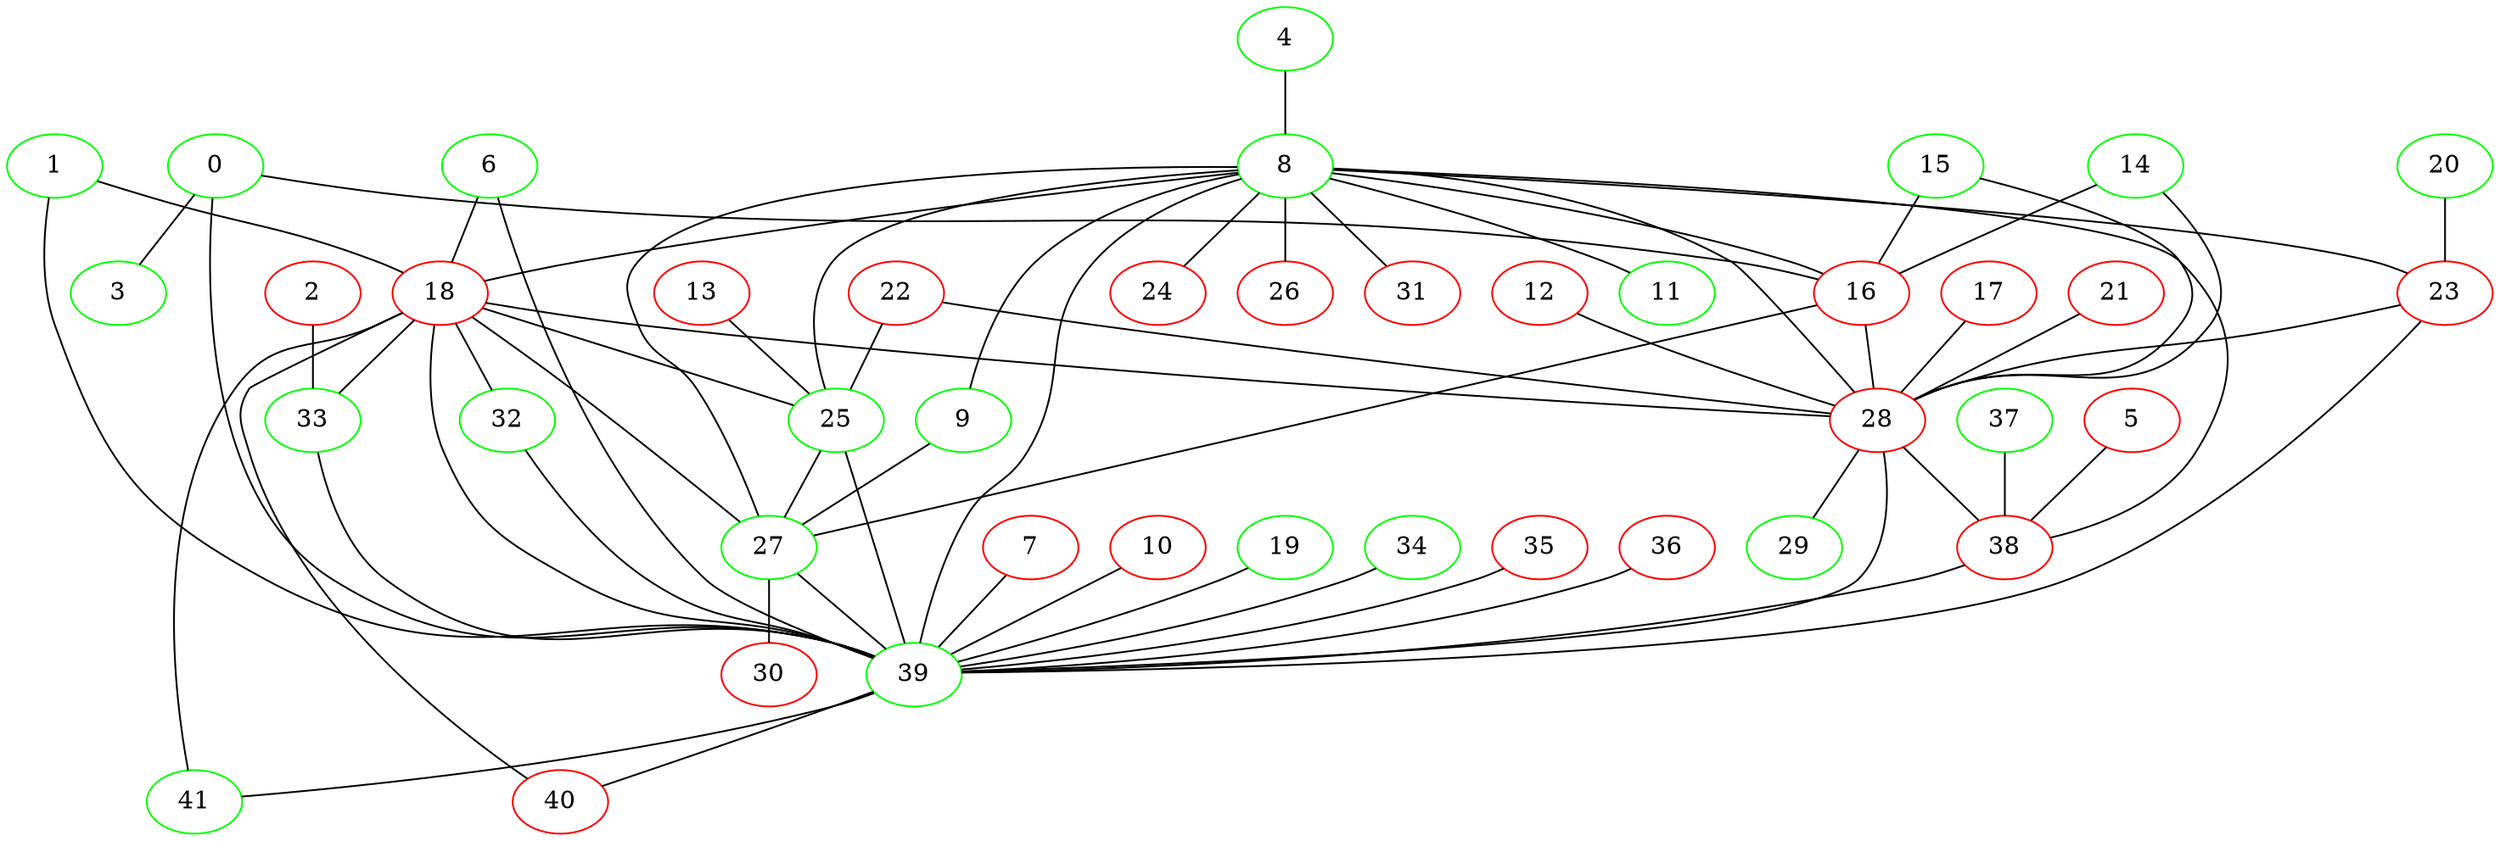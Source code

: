 strict graph W {
	graph [name=W];
	0	 [color=green];
	3	 [color=green];
	0 -- 3;
	16	 [color=red];
	0 -- 16;
	39	 [color=green];
	0 -- 39;
	1	 [color=green];
	18	 [color=red];
	1 -- 18;
	1 -- 39;
	2	 [color=red];
	33	 [color=green];
	2 -- 33;
	4	 [color=green];
	8	 [color=green];
	4 -- 8;
	5	 [color=red];
	38	 [color=red];
	5 -- 38;
	6	 [color=green];
	6 -- 18;
	6 -- 39;
	7	 [color=red];
	7 -- 39;
	9	 [color=green];
	8 -- 9;
	11	 [color=green];
	8 -- 11;
	8 -- 16;
	8 -- 18;
	23	 [color=red];
	8 -- 23;
	24	 [color=red];
	8 -- 24;
	25	 [color=green];
	8 -- 25;
	26	 [color=red];
	8 -- 26;
	27	 [color=green];
	8 -- 27;
	28	 [color=red];
	8 -- 28;
	31	 [color=red];
	8 -- 31;
	8 -- 38;
	8 -- 39;
	9 -- 27;
	10	 [color=red];
	10 -- 39;
	12	 [color=red];
	12 -- 28;
	13	 [color=red];
	13 -- 25;
	14	 [color=green];
	14 -- 16;
	14 -- 28;
	15	 [color=green];
	15 -- 16;
	15 -- 28;
	16 -- 27;
	16 -- 28;
	17	 [color=red];
	17 -- 28;
	18 -- 25;
	18 -- 27;
	18 -- 28;
	32	 [color=green];
	18 -- 32;
	18 -- 33;
	18 -- 39;
	40	 [color=red];
	18 -- 40;
	41	 [color=green];
	18 -- 41;
	19	 [color=green];
	19 -- 39;
	20	 [color=green];
	20 -- 23;
	21	 [color=red];
	21 -- 28;
	22	 [color=red];
	22 -- 25;
	22 -- 28;
	23 -- 28;
	23 -- 39;
	25 -- 27;
	25 -- 39;
	30	 [color=red];
	27 -- 30;
	27 -- 39;
	29	 [color=green];
	28 -- 29;
	28 -- 38;
	28 -- 39;
	32 -- 39;
	33 -- 39;
	34	 [color=green];
	34 -- 39;
	35	 [color=red];
	35 -- 39;
	36	 [color=red];
	36 -- 39;
	37	 [color=green];
	37 -- 38;
	38 -- 39;
	39 -- 40;
	39 -- 41;
}
